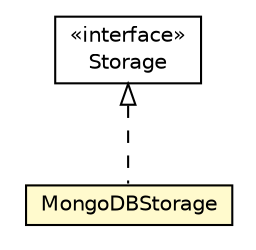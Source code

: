 #!/usr/local/bin/dot
#
# Class diagram 
# Generated by UMLGraph version R5_6-24-gf6e263 (http://www.umlgraph.org/)
#

digraph G {
	edge [fontname="Helvetica",fontsize=10,labelfontname="Helvetica",labelfontsize=10];
	node [fontname="Helvetica",fontsize=10,shape=plaintext];
	nodesep=0.25;
	ranksep=0.5;
	// org.unict.ing.pds.dhtdb.replica.p2p.Storage
	c1748 [label=<<table title="org.unict.ing.pds.dhtdb.replica.p2p.Storage" border="0" cellborder="1" cellspacing="0" cellpadding="2" port="p" href="../p2p/Storage.html">
		<tr><td><table border="0" cellspacing="0" cellpadding="1">
<tr><td align="center" balign="center"> &#171;interface&#187; </td></tr>
<tr><td align="center" balign="center"> Storage </td></tr>
		</table></td></tr>
		</table>>, URL="../p2p/Storage.html", fontname="Helvetica", fontcolor="black", fontsize=10.0];
	// org.unict.ing.pds.dhtdb.replica.storage.MongoDBStorage
	c1750 [label=<<table title="org.unict.ing.pds.dhtdb.replica.storage.MongoDBStorage" border="0" cellborder="1" cellspacing="0" cellpadding="2" port="p" bgcolor="lemonChiffon" href="./MongoDBStorage.html">
		<tr><td><table border="0" cellspacing="0" cellpadding="1">
<tr><td align="center" balign="center"> MongoDBStorage </td></tr>
		</table></td></tr>
		</table>>, URL="./MongoDBStorage.html", fontname="Helvetica", fontcolor="black", fontsize=10.0];
	//org.unict.ing.pds.dhtdb.replica.storage.MongoDBStorage implements org.unict.ing.pds.dhtdb.replica.p2p.Storage
	c1748:p -> c1750:p [dir=back,arrowtail=empty,style=dashed];
}

